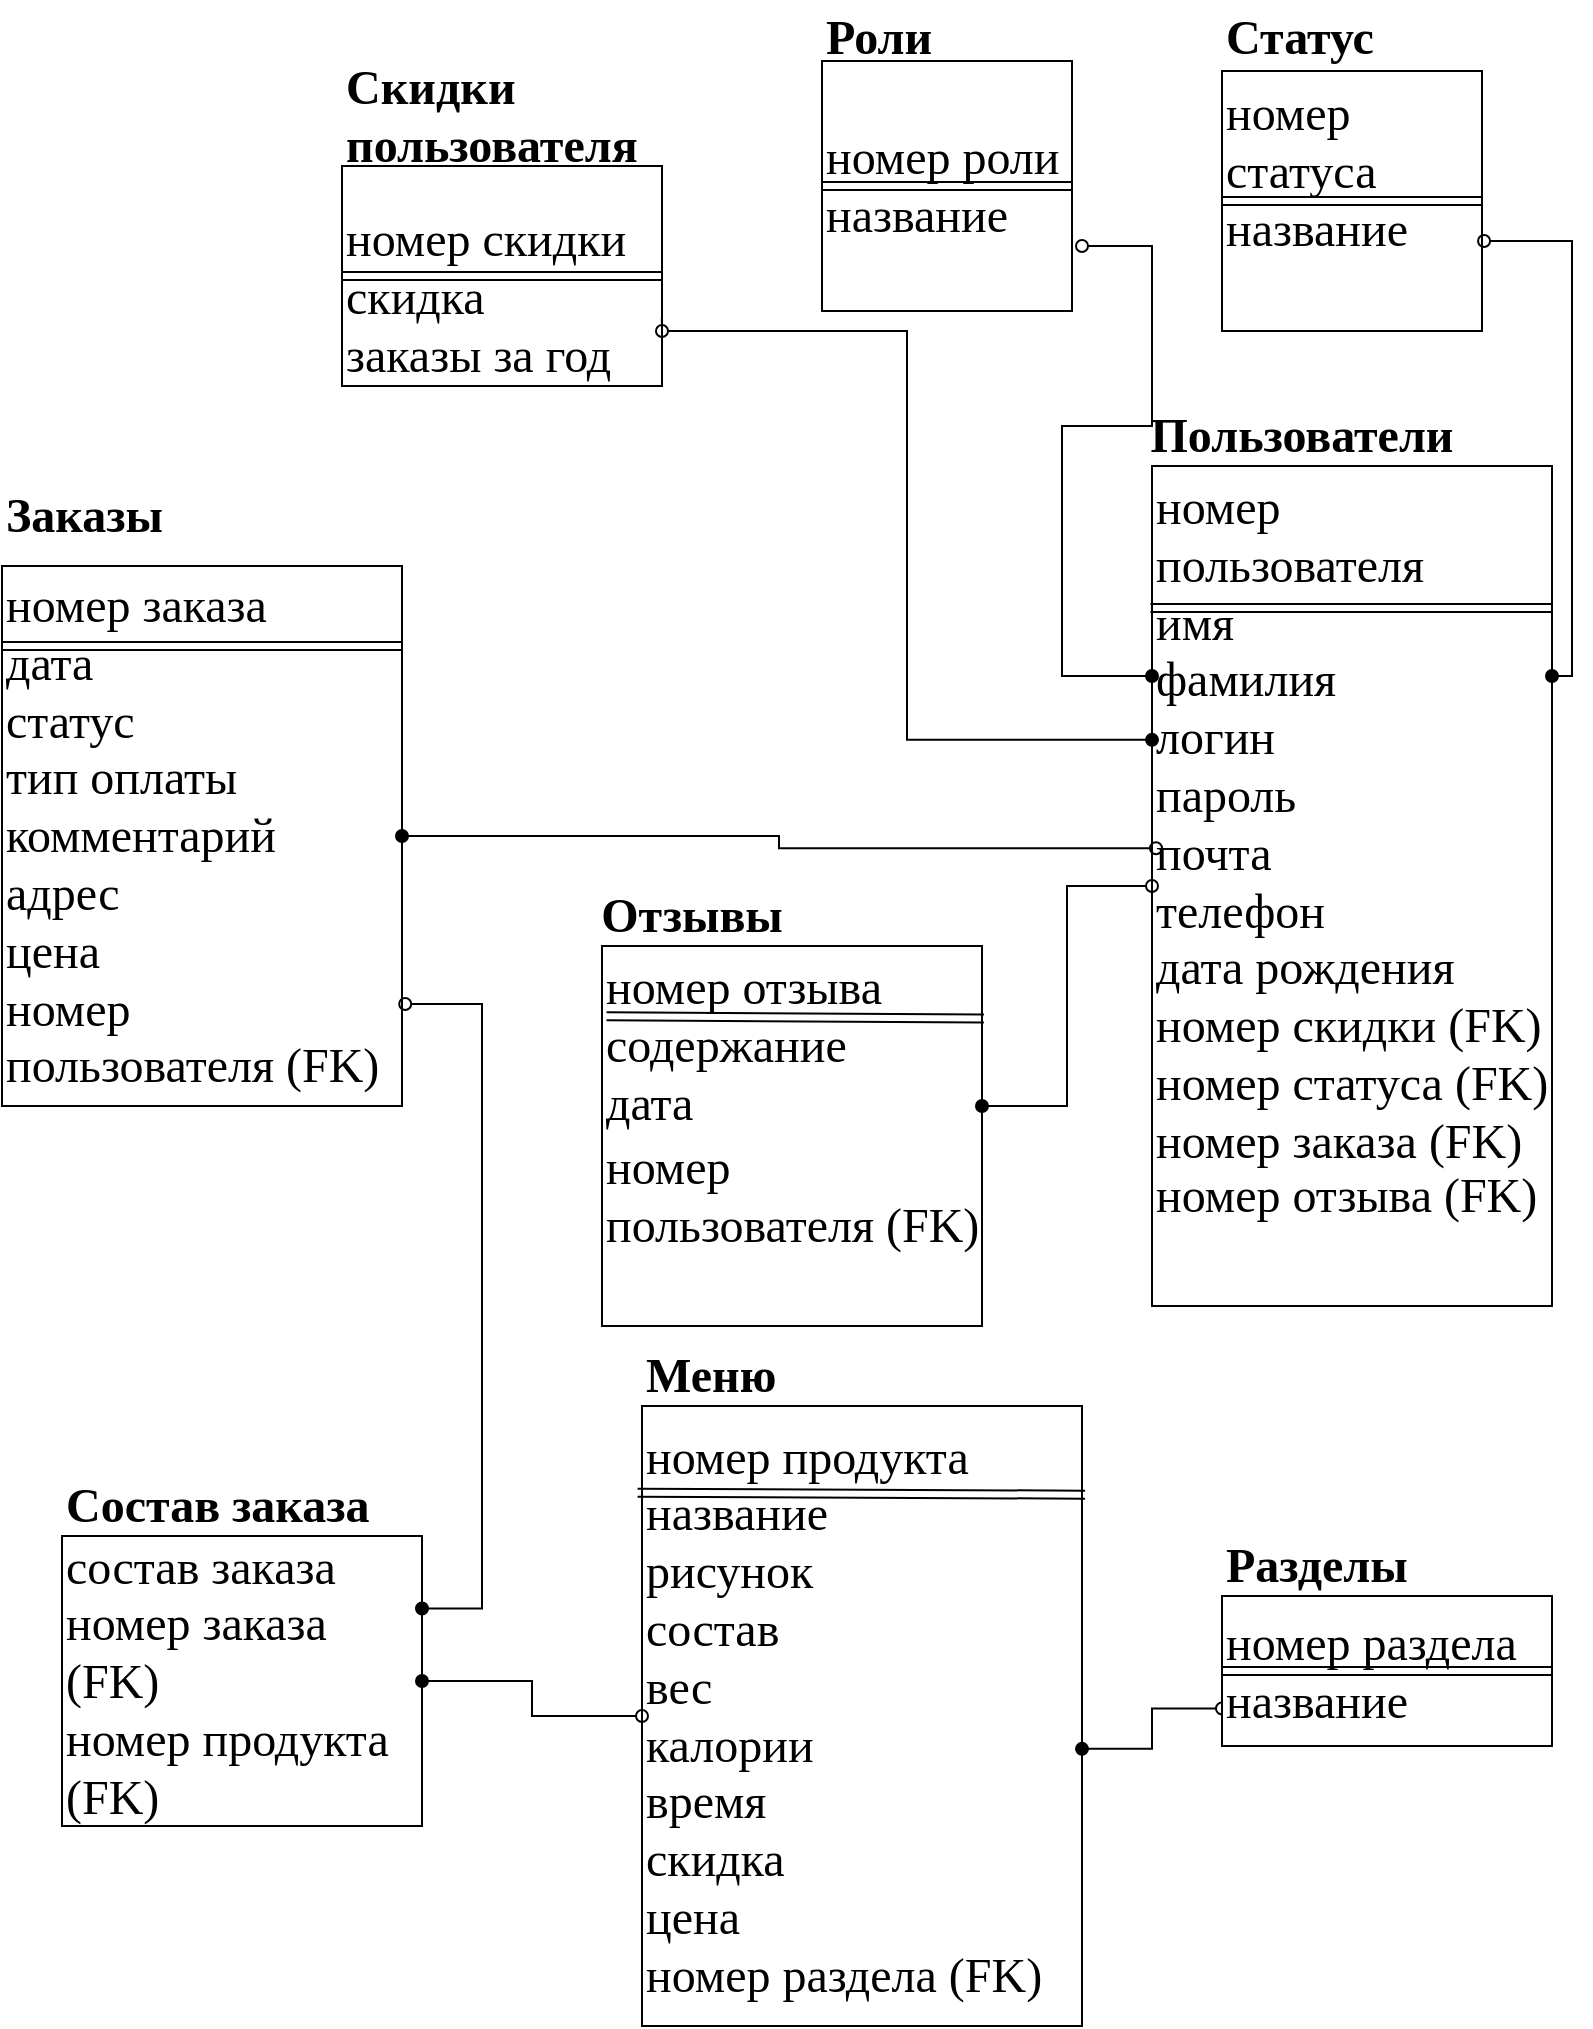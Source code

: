 <mxfile version="17.4.0" type="github">
  <diagram id="Uv24wQC3k0ADvUixZxiF" name="Page-1">
    <mxGraphModel dx="1203" dy="714" grid="1" gridSize="10" guides="1" tooltips="1" connect="1" arrows="1" fold="1" page="1" pageScale="1" pageWidth="827" pageHeight="1169" math="0" shadow="0">
      <root>
        <mxCell id="0" />
        <mxCell id="1" parent="0" />
        <mxCell id="DAWXcX9yZgNlRV36-ZRS-1" value="&lt;h1 style=&quot;font-size: 24px&quot;&gt;&lt;font face=&quot;Times New Roman&quot;&gt;&lt;span style=&quot;font-weight: normal&quot;&gt;номер скидки&lt;br&gt;скидка&lt;br&gt;заказы за год&lt;/span&gt;&lt;/font&gt;&lt;/h1&gt;" style="rounded=0;whiteSpace=wrap;html=1;strokeColor=#000000;align=left;fontStyle=0;fontSize=24;verticalAlign=top;" vertex="1" parent="1">
          <mxGeometry x="190" y="230" width="160" height="110" as="geometry" />
        </mxCell>
        <mxCell id="DAWXcX9yZgNlRV36-ZRS-4" value="" style="shape=link;html=1;rounded=0;fontFamily=Times New Roman;fontSize=24;entryX=1;entryY=0.5;entryDx=0;entryDy=0;exitX=0;exitY=0.5;exitDx=0;exitDy=0;" edge="1" parent="1" source="DAWXcX9yZgNlRV36-ZRS-1" target="DAWXcX9yZgNlRV36-ZRS-1">
          <mxGeometry width="100" relative="1" as="geometry">
            <mxPoint x="330" y="250" as="sourcePoint" />
            <mxPoint x="430" y="250" as="targetPoint" />
          </mxGeometry>
        </mxCell>
        <mxCell id="DAWXcX9yZgNlRV36-ZRS-5" value="&lt;div&gt;&lt;span style=&quot;font-weight: 400&quot;&gt;номер роли&lt;br&gt;название&lt;/span&gt;&lt;/div&gt;" style="whiteSpace=wrap;html=1;aspect=fixed;fontFamily=Times New Roman;fontSize=24;strokeColor=#000000;align=left;fontStyle=1" vertex="1" parent="1">
          <mxGeometry x="430" y="177.5" width="125" height="125" as="geometry" />
        </mxCell>
        <mxCell id="DAWXcX9yZgNlRV36-ZRS-6" value="" style="shape=link;html=1;rounded=0;fontFamily=Times New Roman;fontSize=24;entryX=1;entryY=0.5;entryDx=0;entryDy=0;exitX=0;exitY=0.5;exitDx=0;exitDy=0;" edge="1" parent="1" source="DAWXcX9yZgNlRV36-ZRS-5" target="DAWXcX9yZgNlRV36-ZRS-5">
          <mxGeometry width="100" relative="1" as="geometry">
            <mxPoint x="330" y="270" as="sourcePoint" />
            <mxPoint x="430" y="270" as="targetPoint" />
          </mxGeometry>
        </mxCell>
        <mxCell id="DAWXcX9yZgNlRV36-ZRS-8" value="номер статуса&lt;br&gt;название" style="whiteSpace=wrap;html=1;aspect=fixed;fontFamily=Times New Roman;fontSize=24;strokeColor=#000000;fontStyle=0;align=left;verticalAlign=top;" vertex="1" parent="1">
          <mxGeometry x="630" y="182.5" width="130" height="130" as="geometry" />
        </mxCell>
        <mxCell id="DAWXcX9yZgNlRV36-ZRS-9" value="" style="shape=link;html=1;rounded=0;fontFamily=Times New Roman;fontSize=24;entryX=1;entryY=0.5;entryDx=0;entryDy=0;exitX=0;exitY=0.5;exitDx=0;exitDy=0;" edge="1" parent="1" source="DAWXcX9yZgNlRV36-ZRS-8" target="DAWXcX9yZgNlRV36-ZRS-8">
          <mxGeometry width="100" relative="1" as="geometry">
            <mxPoint x="440" y="250" as="sourcePoint" />
            <mxPoint x="540" y="250" as="targetPoint" />
          </mxGeometry>
        </mxCell>
        <mxCell id="DAWXcX9yZgNlRV36-ZRS-10" value="&lt;span style=&quot;font-weight: 400&quot;&gt;номер пользователя&lt;br&gt;имя&lt;br&gt;фамилия&lt;br&gt;логин&lt;br&gt;пароль&lt;br&gt;почта&lt;br&gt;телефон&lt;br&gt;дата рождения&lt;br&gt;номер скидки (FK)&lt;br&gt;номер статуса (FK)&lt;br&gt;номер заказа (FK)&lt;br&gt;&lt;/span&gt;" style="rounded=0;whiteSpace=wrap;html=1;fontFamily=Times New Roman;fontSize=24;strokeColor=#000000;verticalAlign=top;fontStyle=1;align=left;" vertex="1" parent="1">
          <mxGeometry x="595" y="380" width="200" height="420" as="geometry" />
        </mxCell>
        <mxCell id="DAWXcX9yZgNlRV36-ZRS-11" value="" style="shape=link;html=1;rounded=0;fontFamily=Times New Roman;fontSize=24;entryX=1;entryY=0.169;entryDx=0;entryDy=0;entryPerimeter=0;exitX=-0.004;exitY=0.169;exitDx=0;exitDy=0;exitPerimeter=0;" edge="1" parent="1" source="DAWXcX9yZgNlRV36-ZRS-10" target="DAWXcX9yZgNlRV36-ZRS-10">
          <mxGeometry width="100" relative="1" as="geometry">
            <mxPoint x="510" y="480" as="sourcePoint" />
            <mxPoint x="610" y="480" as="targetPoint" />
          </mxGeometry>
        </mxCell>
        <mxCell id="DAWXcX9yZgNlRV36-ZRS-12" value="Скидки&lt;br&gt;пользователя" style="text;html=1;strokeColor=none;fillColor=none;align=left;verticalAlign=middle;whiteSpace=wrap;rounded=0;fontFamily=Times New Roman;fontSize=24;fontStyle=1" vertex="1" parent="1">
          <mxGeometry x="190" y="180" width="150" height="50" as="geometry" />
        </mxCell>
        <mxCell id="DAWXcX9yZgNlRV36-ZRS-13" value="Роли" style="text;html=1;strokeColor=none;fillColor=none;align=left;verticalAlign=middle;whiteSpace=wrap;rounded=0;fontFamily=Times New Roman;fontSize=24;fontStyle=1" vertex="1" parent="1">
          <mxGeometry x="430" y="147.5" width="60" height="37.5" as="geometry" />
        </mxCell>
        <mxCell id="DAWXcX9yZgNlRV36-ZRS-14" value="Статус" style="text;html=1;strokeColor=none;fillColor=none;align=left;verticalAlign=middle;whiteSpace=wrap;rounded=0;fontFamily=Times New Roman;fontSize=24;fontStyle=1" vertex="1" parent="1">
          <mxGeometry x="630" y="147.5" width="80" height="37.5" as="geometry" />
        </mxCell>
        <mxCell id="DAWXcX9yZgNlRV36-ZRS-15" value="Пользователи" style="text;html=1;strokeColor=none;fillColor=none;align=center;verticalAlign=middle;whiteSpace=wrap;rounded=0;fontFamily=Times New Roman;fontSize=24;fontStyle=1" vertex="1" parent="1">
          <mxGeometry x="595" y="350" width="150" height="30" as="geometry" />
        </mxCell>
        <mxCell id="DAWXcX9yZgNlRV36-ZRS-17" value="номер отзыва&lt;br&gt;содержание&lt;br&gt;дата" style="rounded=0;whiteSpace=wrap;html=1;fontFamily=Times New Roman;fontSize=24;strokeColor=#000000;align=left;verticalAlign=top;" vertex="1" parent="1">
          <mxGeometry x="320" y="620" width="190" height="190" as="geometry" />
        </mxCell>
        <mxCell id="DAWXcX9yZgNlRV36-ZRS-18" value="" style="shape=link;html=1;rounded=0;fontFamily=Times New Roman;fontSize=24;exitX=0.012;exitY=0.185;exitDx=0;exitDy=0;entryX=1.005;entryY=0.191;entryDx=0;entryDy=0;exitPerimeter=0;entryPerimeter=0;" edge="1" parent="1" source="DAWXcX9yZgNlRV36-ZRS-17" target="DAWXcX9yZgNlRV36-ZRS-17">
          <mxGeometry width="100" relative="1" as="geometry">
            <mxPoint x="510" y="830" as="sourcePoint" />
            <mxPoint x="610" y="830" as="targetPoint" />
          </mxGeometry>
        </mxCell>
        <mxCell id="DAWXcX9yZgNlRV36-ZRS-19" value="номер отзыва (FK)" style="text;html=1;strokeColor=none;fillColor=none;align=left;verticalAlign=middle;whiteSpace=wrap;rounded=0;fontFamily=Times New Roman;fontSize=24;" vertex="1" parent="1">
          <mxGeometry x="595" y="730" width="200" height="30" as="geometry" />
        </mxCell>
        <mxCell id="DAWXcX9yZgNlRV36-ZRS-20" value="Отзывы" style="text;html=1;strokeColor=none;fillColor=none;align=center;verticalAlign=middle;whiteSpace=wrap;rounded=0;fontFamily=Times New Roman;fontSize=24;fontStyle=1" vertex="1" parent="1">
          <mxGeometry x="320" y="590" width="90" height="30" as="geometry" />
        </mxCell>
        <mxCell id="DAWXcX9yZgNlRV36-ZRS-21" value="номер заказа&lt;br&gt;дата&amp;nbsp;&lt;br&gt;статус&lt;br&gt;тип оплаты&lt;br&gt;комментарий&lt;br&gt;адрес&lt;br&gt;цена&lt;br&gt;номер пользователя (FK)" style="rounded=0;whiteSpace=wrap;html=1;fontFamily=Times New Roman;fontSize=24;strokeColor=#000000;align=left;" vertex="1" parent="1">
          <mxGeometry x="20" y="430" width="200" height="270" as="geometry" />
        </mxCell>
        <mxCell id="DAWXcX9yZgNlRV36-ZRS-23" value="" style="shape=link;html=1;rounded=0;fontFamily=Times New Roman;fontSize=24;" edge="1" parent="1">
          <mxGeometry width="100" relative="1" as="geometry">
            <mxPoint x="20" y="470" as="sourcePoint" />
            <mxPoint x="220" y="470" as="targetPoint" />
          </mxGeometry>
        </mxCell>
        <mxCell id="DAWXcX9yZgNlRV36-ZRS-24" value="Заказы" style="text;html=1;strokeColor=none;fillColor=none;align=left;verticalAlign=middle;whiteSpace=wrap;rounded=0;fontFamily=Times New Roman;fontSize=24;fontStyle=1" vertex="1" parent="1">
          <mxGeometry x="20" y="390" width="60" height="30" as="geometry" />
        </mxCell>
        <mxCell id="DAWXcX9yZgNlRV36-ZRS-25" value="номер продукта&lt;br&gt;название&lt;br&gt;рисунок&lt;br&gt;состав&lt;br&gt;вес&lt;br&gt;калории&lt;br&gt;время&lt;br&gt;скидка&lt;br&gt;цена&lt;br&gt;номер раздела (FK)" style="rounded=0;whiteSpace=wrap;html=1;fontFamily=Times New Roman;fontSize=24;strokeColor=#000000;align=left;" vertex="1" parent="1">
          <mxGeometry x="340" y="850" width="220" height="310" as="geometry" />
        </mxCell>
        <mxCell id="DAWXcX9yZgNlRV36-ZRS-26" value="" style="shape=link;html=1;rounded=0;fontFamily=Times New Roman;fontSize=24;entryX=1.007;entryY=0.143;entryDx=0;entryDy=0;entryPerimeter=0;exitX=-0.01;exitY=0.14;exitDx=0;exitDy=0;exitPerimeter=0;" edge="1" parent="1" source="DAWXcX9yZgNlRV36-ZRS-25" target="DAWXcX9yZgNlRV36-ZRS-25">
          <mxGeometry width="100" relative="1" as="geometry">
            <mxPoint x="300" y="930" as="sourcePoint" />
            <mxPoint x="400" y="930" as="targetPoint" />
          </mxGeometry>
        </mxCell>
        <mxCell id="DAWXcX9yZgNlRV36-ZRS-27" value="&lt;b&gt;Меню&lt;/b&gt;" style="text;html=1;strokeColor=none;fillColor=none;align=left;verticalAlign=middle;whiteSpace=wrap;rounded=0;fontFamily=Times New Roman;fontSize=24;" vertex="1" parent="1">
          <mxGeometry x="340" y="820" width="60" height="30" as="geometry" />
        </mxCell>
        <mxCell id="DAWXcX9yZgNlRV36-ZRS-64" style="edgeStyle=elbowEdgeStyle;rounded=0;orthogonalLoop=1;jettySize=auto;html=1;exitX=1;exitY=0.553;exitDx=0;exitDy=0;entryX=0;entryY=0.75;entryDx=0;entryDy=0;fontFamily=Times New Roman;fontSize=24;startArrow=oval;startFill=1;endArrow=oval;endFill=0;strokeColor=default;exitPerimeter=0;" edge="1" parent="1" source="DAWXcX9yZgNlRV36-ZRS-25" target="DAWXcX9yZgNlRV36-ZRS-28">
          <mxGeometry relative="1" as="geometry" />
        </mxCell>
        <mxCell id="DAWXcX9yZgNlRV36-ZRS-28" value="номер раздела&lt;br&gt;название" style="rounded=0;whiteSpace=wrap;html=1;fontFamily=Times New Roman;fontSize=24;strokeColor=#000000;align=left;" vertex="1" parent="1">
          <mxGeometry x="630" y="945" width="165" height="75" as="geometry" />
        </mxCell>
        <mxCell id="DAWXcX9yZgNlRV36-ZRS-29" value="" style="shape=link;html=1;rounded=0;fontFamily=Times New Roman;fontSize=24;entryX=1;entryY=0.5;entryDx=0;entryDy=0;exitX=0;exitY=0.5;exitDx=0;exitDy=0;" edge="1" parent="1" source="DAWXcX9yZgNlRV36-ZRS-28" target="DAWXcX9yZgNlRV36-ZRS-28">
          <mxGeometry width="100" relative="1" as="geometry">
            <mxPoint x="300" y="940" as="sourcePoint" />
            <mxPoint x="400" y="940" as="targetPoint" />
          </mxGeometry>
        </mxCell>
        <mxCell id="DAWXcX9yZgNlRV36-ZRS-31" value="Разделы" style="text;html=1;strokeColor=none;fillColor=none;align=left;verticalAlign=middle;whiteSpace=wrap;rounded=0;fontFamily=Times New Roman;fontSize=24;fontStyle=1" vertex="1" parent="1">
          <mxGeometry x="630" y="915" width="60" height="30" as="geometry" />
        </mxCell>
        <mxCell id="DAWXcX9yZgNlRV36-ZRS-32" value="состав заказа&lt;br&gt;номер заказа (FK)&lt;br&gt;номер продукта (FK)" style="rounded=0;whiteSpace=wrap;html=1;fontFamily=Times New Roman;fontSize=24;strokeColor=#000000;align=left;" vertex="1" parent="1">
          <mxGeometry x="50" y="915" width="180" height="145" as="geometry" />
        </mxCell>
        <mxCell id="DAWXcX9yZgNlRV36-ZRS-33" value="Состав заказа" style="text;html=1;strokeColor=none;fillColor=none;align=left;verticalAlign=middle;whiteSpace=wrap;rounded=0;fontFamily=Times New Roman;fontSize=24;fontStyle=1" vertex="1" parent="1">
          <mxGeometry x="50" y="885" width="190" height="30" as="geometry" />
        </mxCell>
        <mxCell id="DAWXcX9yZgNlRV36-ZRS-38" value="номер пользователя (FK)" style="text;html=1;strokeColor=none;fillColor=none;align=left;verticalAlign=middle;whiteSpace=wrap;rounded=0;fontFamily=Times New Roman;fontSize=24;" vertex="1" parent="1">
          <mxGeometry x="320" y="700" width="190" height="90" as="geometry" />
        </mxCell>
        <mxCell id="DAWXcX9yZgNlRV36-ZRS-41" value="" style="endArrow=none;html=1;rounded=0;fontFamily=Times New Roman;fontSize=24;entryX=1;entryY=0.75;entryDx=0;entryDy=0;exitX=-0.007;exitY=0.306;exitDx=0;exitDy=0;exitPerimeter=0;edgeStyle=orthogonalEdgeStyle;startArrow=none;" edge="1" parent="1" target="DAWXcX9yZgNlRV36-ZRS-1">
          <mxGeometry width="50" height="50" relative="1" as="geometry">
            <mxPoint x="349.93" y="305.56" as="sourcePoint" />
            <mxPoint x="370" y="500" as="targetPoint" />
          </mxGeometry>
        </mxCell>
        <mxCell id="DAWXcX9yZgNlRV36-ZRS-54" value="" style="endArrow=oval;html=1;rounded=0;fontFamily=Times New Roman;fontSize=24;edgeStyle=orthogonalEdgeStyle;elbow=vertical;exitX=0;exitY=0.25;exitDx=0;exitDy=0;strokeColor=default;startArrow=oval;startFill=1;endFill=0;" edge="1" parent="1" source="DAWXcX9yZgNlRV36-ZRS-10">
          <mxGeometry width="50" height="50" relative="1" as="geometry">
            <mxPoint x="550" y="480" as="sourcePoint" />
            <mxPoint x="560" y="270" as="targetPoint" />
            <Array as="points">
              <mxPoint x="550" y="485" />
              <mxPoint x="550" y="360" />
              <mxPoint x="595" y="360" />
            </Array>
          </mxGeometry>
        </mxCell>
        <mxCell id="DAWXcX9yZgNlRV36-ZRS-56" value="" style="endArrow=oval;html=1;rounded=0;fontFamily=Times New Roman;fontSize=24;strokeColor=default;elbow=vertical;entryX=1.008;entryY=0.654;entryDx=0;entryDy=0;entryPerimeter=0;exitX=1;exitY=0.25;exitDx=0;exitDy=0;edgeStyle=orthogonalEdgeStyle;startArrow=oval;startFill=1;endFill=0;" edge="1" parent="1" source="DAWXcX9yZgNlRV36-ZRS-10" target="DAWXcX9yZgNlRV36-ZRS-8">
          <mxGeometry width="50" height="50" relative="1" as="geometry">
            <mxPoint x="320" y="480" as="sourcePoint" />
            <mxPoint x="370" y="430" as="targetPoint" />
          </mxGeometry>
        </mxCell>
        <mxCell id="DAWXcX9yZgNlRV36-ZRS-57" value="" style="endArrow=oval;html=1;rounded=0;fontFamily=Times New Roman;fontSize=24;strokeColor=default;exitX=1;exitY=0.75;exitDx=0;exitDy=0;edgeStyle=elbowEdgeStyle;entryX=0;entryY=0.326;entryDx=0;entryDy=0;entryPerimeter=0;startArrow=oval;startFill=0;endFill=1;" edge="1" parent="1" source="DAWXcX9yZgNlRV36-ZRS-1" target="DAWXcX9yZgNlRV36-ZRS-10">
          <mxGeometry width="50" height="50" relative="1" as="geometry">
            <mxPoint x="320" y="480" as="sourcePoint" />
            <mxPoint x="370" y="430" as="targetPoint" />
          </mxGeometry>
        </mxCell>
        <mxCell id="DAWXcX9yZgNlRV36-ZRS-58" value="" style="endArrow=oval;html=1;rounded=0;fontFamily=Times New Roman;fontSize=24;strokeColor=default;exitX=1;exitY=0;exitDx=0;exitDy=0;edgeStyle=elbowEdgeStyle;endFill=0;startArrow=oval;startFill=1;" edge="1" parent="1" source="DAWXcX9yZgNlRV36-ZRS-38" target="DAWXcX9yZgNlRV36-ZRS-10">
          <mxGeometry width="50" height="50" relative="1" as="geometry">
            <mxPoint x="320" y="480" as="sourcePoint" />
            <mxPoint x="370" y="430" as="targetPoint" />
          </mxGeometry>
        </mxCell>
        <mxCell id="DAWXcX9yZgNlRV36-ZRS-59" value="" style="endArrow=oval;html=1;rounded=0;fontFamily=Times New Roman;fontSize=24;strokeColor=default;entryX=0.01;entryY=0.455;entryDx=0;entryDy=0;entryPerimeter=0;exitX=1;exitY=0.5;exitDx=0;exitDy=0;edgeStyle=elbowEdgeStyle;endFill=0;startArrow=oval;startFill=1;" edge="1" parent="1" source="DAWXcX9yZgNlRV36-ZRS-21" target="DAWXcX9yZgNlRV36-ZRS-10">
          <mxGeometry width="50" height="50" relative="1" as="geometry">
            <mxPoint x="320" y="630" as="sourcePoint" />
            <mxPoint x="370" y="580" as="targetPoint" />
          </mxGeometry>
        </mxCell>
        <mxCell id="DAWXcX9yZgNlRV36-ZRS-60" value="" style="endArrow=oval;html=1;rounded=0;fontFamily=Times New Roman;fontSize=24;strokeColor=default;exitX=1.008;exitY=0.811;exitDx=0;exitDy=0;exitPerimeter=0;entryX=1;entryY=0.25;entryDx=0;entryDy=0;edgeStyle=elbowEdgeStyle;startArrow=oval;startFill=0;endFill=1;" edge="1" parent="1" source="DAWXcX9yZgNlRV36-ZRS-21" target="DAWXcX9yZgNlRV36-ZRS-32">
          <mxGeometry width="50" height="50" relative="1" as="geometry">
            <mxPoint x="320" y="870" as="sourcePoint" />
            <mxPoint x="370" y="820" as="targetPoint" />
            <Array as="points">
              <mxPoint x="260" y="800" />
            </Array>
          </mxGeometry>
        </mxCell>
        <mxCell id="DAWXcX9yZgNlRV36-ZRS-62" value="" style="endArrow=oval;html=1;rounded=0;fontFamily=Times New Roman;fontSize=24;strokeColor=default;exitX=1;exitY=0.5;exitDx=0;exitDy=0;edgeStyle=elbowEdgeStyle;startArrow=oval;startFill=1;endFill=0;" edge="1" parent="1" source="DAWXcX9yZgNlRV36-ZRS-32" target="DAWXcX9yZgNlRV36-ZRS-25">
          <mxGeometry width="50" height="50" relative="1" as="geometry">
            <mxPoint x="320" y="870" as="sourcePoint" />
            <mxPoint x="370" y="820" as="targetPoint" />
          </mxGeometry>
        </mxCell>
      </root>
    </mxGraphModel>
  </diagram>
</mxfile>
